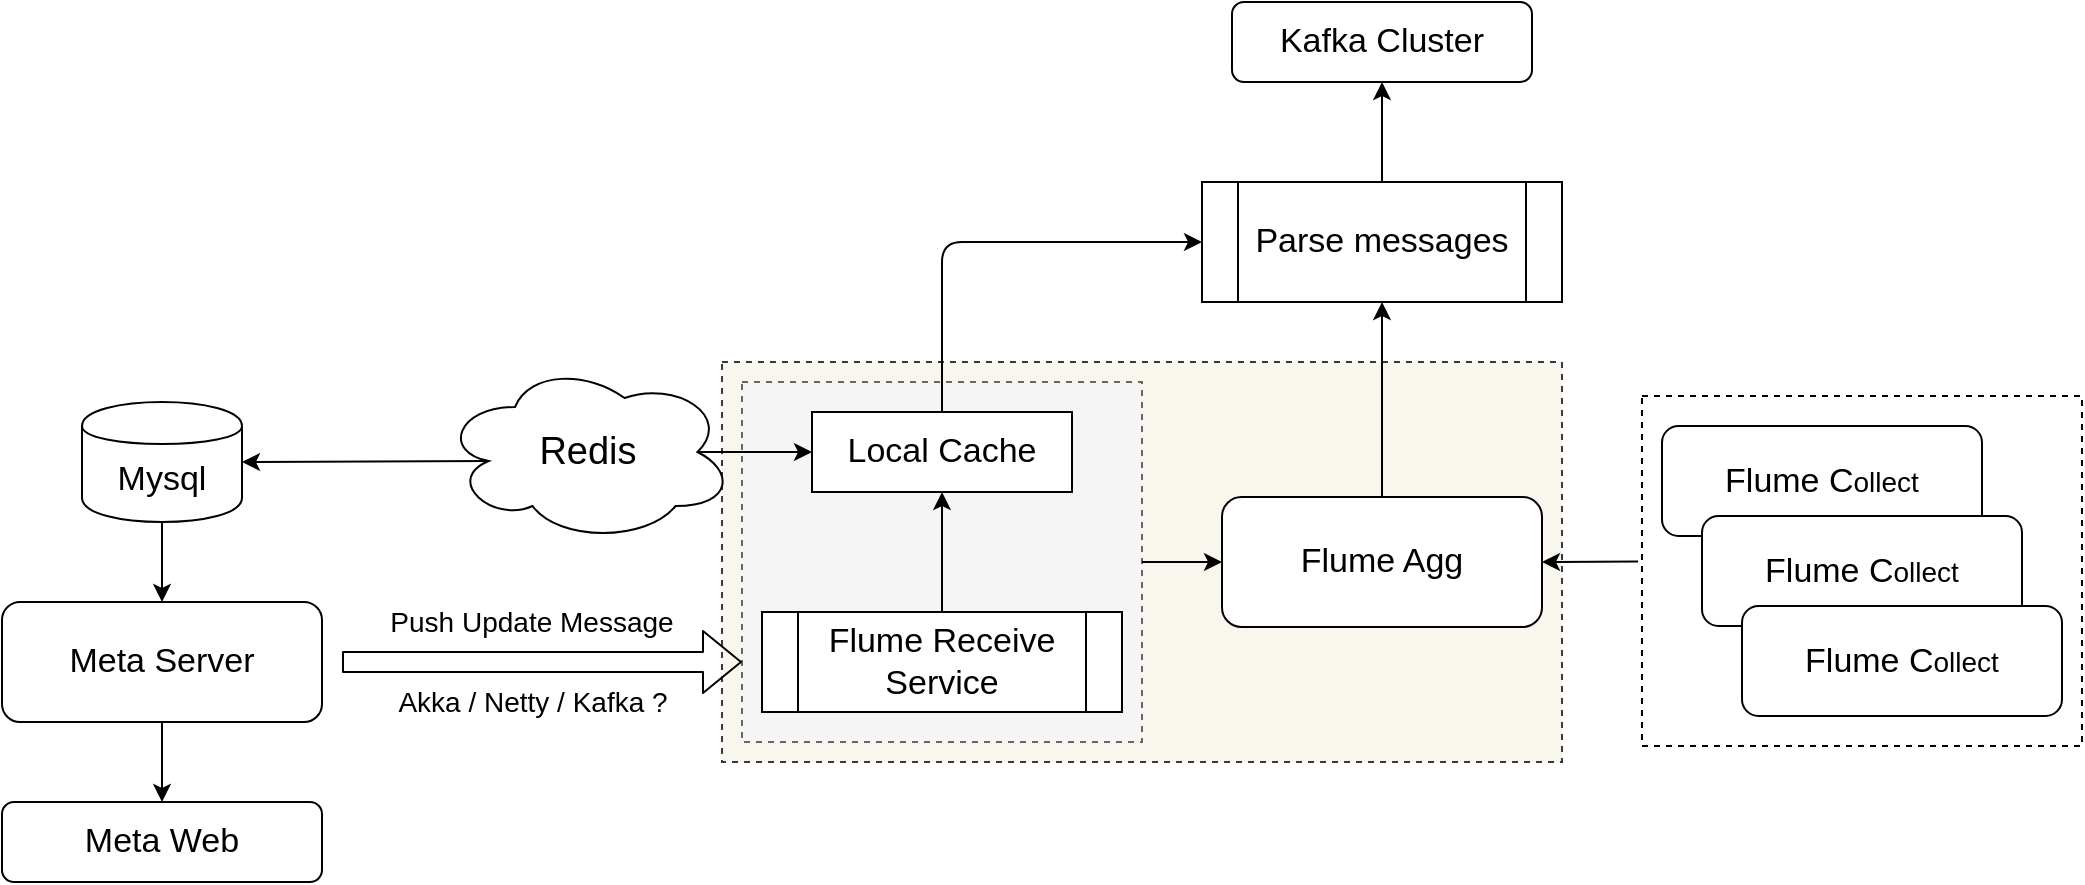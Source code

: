 <mxfile version="12.7.0" type="github"><diagram id="yXRP6ykE9Zgq0z46QH_n" name="第 1 页"><mxGraphModel dx="1094" dy="478" grid="1" gridSize="10" guides="1" tooltips="1" connect="1" arrows="1" fold="1" page="1" pageScale="1" pageWidth="1169" pageHeight="827" math="0" shadow="0"><root><mxCell id="0"/><mxCell id="1" parent="0"/><mxCell id="BBMCg_zlYiD1KF-w1dym-45" value="" style="rounded=0;whiteSpace=wrap;html=1;fillColor=#f9f7ed;dashed=1;strokeColor=#36393d;" vertex="1" parent="1"><mxGeometry x="430" y="270" width="420" height="200" as="geometry"/></mxCell><mxCell id="BBMCg_zlYiD1KF-w1dym-29" value="" style="rounded=0;whiteSpace=wrap;html=1;fillColor=#f5f5f5;dashed=1;strokeColor=#666666;fontColor=#333333;" vertex="1" parent="1"><mxGeometry x="440" y="280" width="200" height="180" as="geometry"/></mxCell><mxCell id="BBMCg_zlYiD1KF-w1dym-1" value="&lt;font style=&quot;font-size: 17px&quot;&gt;Meta Server&lt;/font&gt;" style="rounded=1;whiteSpace=wrap;html=1;" vertex="1" parent="1"><mxGeometry x="70" y="390" width="160" height="60" as="geometry"/></mxCell><mxCell id="BBMCg_zlYiD1KF-w1dym-2" value="&lt;font style=&quot;font-size: 17px&quot;&gt;Mysql&lt;/font&gt;" style="shape=cylinder;whiteSpace=wrap;html=1;boundedLbl=1;backgroundOutline=1;" vertex="1" parent="1"><mxGeometry x="110" y="290" width="80" height="60" as="geometry"/></mxCell><mxCell id="BBMCg_zlYiD1KF-w1dym-3" value="" style="endArrow=classic;html=1;entryX=0.5;entryY=0;entryDx=0;entryDy=0;" edge="1" parent="1" source="BBMCg_zlYiD1KF-w1dym-2" target="BBMCg_zlYiD1KF-w1dym-1"><mxGeometry width="50" height="50" relative="1" as="geometry"><mxPoint x="280" y="520" as="sourcePoint"/><mxPoint x="330" y="470" as="targetPoint"/></mxGeometry></mxCell><mxCell id="BBMCg_zlYiD1KF-w1dym-4" value="&lt;font style=&quot;font-size: 19px&quot;&gt;Redis&lt;/font&gt;" style="ellipse;shape=cloud;whiteSpace=wrap;html=1;" vertex="1" parent="1"><mxGeometry x="290" y="270" width="146" height="90" as="geometry"/></mxCell><mxCell id="BBMCg_zlYiD1KF-w1dym-19" value="&lt;font style=&quot;font-size: 17px&quot;&gt;Flume Receive Service&lt;/font&gt;" style="shape=process;whiteSpace=wrap;html=1;backgroundOutline=1;" vertex="1" parent="1"><mxGeometry x="450" y="395" width="180" height="50" as="geometry"/></mxCell><mxCell id="BBMCg_zlYiD1KF-w1dym-22" value="" style="shape=flexArrow;endArrow=classic;html=1;" edge="1" parent="1"><mxGeometry width="50" height="50" relative="1" as="geometry"><mxPoint x="240" y="420" as="sourcePoint"/><mxPoint x="440" y="420" as="targetPoint"/></mxGeometry></mxCell><mxCell id="BBMCg_zlYiD1KF-w1dym-23" value="" style="endArrow=classic;html=1;entryX=1;entryY=0.5;entryDx=0;entryDy=0;exitX=0.16;exitY=0.55;exitDx=0;exitDy=0;exitPerimeter=0;" edge="1" parent="1" source="BBMCg_zlYiD1KF-w1dym-4" target="BBMCg_zlYiD1KF-w1dym-2"><mxGeometry width="50" height="50" relative="1" as="geometry"><mxPoint x="280" y="410" as="sourcePoint"/><mxPoint x="330" y="360" as="targetPoint"/></mxGeometry></mxCell><mxCell id="BBMCg_zlYiD1KF-w1dym-24" value="&lt;font style=&quot;font-size: 14px&quot;&gt;Push Update Message&lt;/font&gt;" style="text;html=1;strokeColor=none;fillColor=none;align=center;verticalAlign=middle;whiteSpace=wrap;rounded=0;" vertex="1" parent="1"><mxGeometry x="250" y="390" width="170" height="20" as="geometry"/></mxCell><mxCell id="BBMCg_zlYiD1KF-w1dym-25" value="&lt;font style=&quot;font-size: 17px&quot;&gt;Local Cache&lt;/font&gt;" style="rounded=0;whiteSpace=wrap;html=1;" vertex="1" parent="1"><mxGeometry x="475" y="295" width="130" height="40" as="geometry"/></mxCell><mxCell id="BBMCg_zlYiD1KF-w1dym-26" value="" style="endArrow=classic;html=1;exitX=0.5;exitY=0;exitDx=0;exitDy=0;entryX=0.5;entryY=1;entryDx=0;entryDy=0;" edge="1" parent="1" source="BBMCg_zlYiD1KF-w1dym-19" target="BBMCg_zlYiD1KF-w1dym-25"><mxGeometry width="50" height="50" relative="1" as="geometry"><mxPoint x="590" y="400" as="sourcePoint"/><mxPoint x="640" y="350" as="targetPoint"/></mxGeometry></mxCell><mxCell id="BBMCg_zlYiD1KF-w1dym-27" value="" style="endArrow=classic;html=1;exitX=0.875;exitY=0.5;exitDx=0;exitDy=0;exitPerimeter=0;entryX=0;entryY=0.5;entryDx=0;entryDy=0;" edge="1" parent="1" source="BBMCg_zlYiD1KF-w1dym-4" target="BBMCg_zlYiD1KF-w1dym-25"><mxGeometry width="50" height="50" relative="1" as="geometry"><mxPoint x="450" y="400" as="sourcePoint"/><mxPoint x="500" y="350" as="targetPoint"/></mxGeometry></mxCell><mxCell id="BBMCg_zlYiD1KF-w1dym-30" value="&lt;font style=&quot;font-size: 14px&quot;&gt;Akka / Netty / Kafka ?&lt;/font&gt;" style="text;html=1;strokeColor=none;fillColor=none;align=center;verticalAlign=middle;whiteSpace=wrap;rounded=0;dashed=1;" vertex="1" parent="1"><mxGeometry x="257.5" y="430" width="155" height="20" as="geometry"/></mxCell><mxCell id="BBMCg_zlYiD1KF-w1dym-31" value="&lt;font style=&quot;font-size: 17px&quot;&gt;Meta Web&lt;/font&gt;" style="rounded=1;whiteSpace=wrap;html=1;" vertex="1" parent="1"><mxGeometry x="70" y="490" width="160" height="40" as="geometry"/></mxCell><mxCell id="BBMCg_zlYiD1KF-w1dym-32" value="" style="endArrow=classic;html=1;exitX=0.5;exitY=1;exitDx=0;exitDy=0;entryX=0.5;entryY=0;entryDx=0;entryDy=0;" edge="1" parent="1" source="BBMCg_zlYiD1KF-w1dym-1" target="BBMCg_zlYiD1KF-w1dym-31"><mxGeometry width="50" height="50" relative="1" as="geometry"><mxPoint x="280" y="520" as="sourcePoint"/><mxPoint x="330" y="470" as="targetPoint"/></mxGeometry></mxCell><mxCell id="BBMCg_zlYiD1KF-w1dym-7" value="&lt;font style=&quot;font-size: 17px&quot;&gt;Flume Agg&lt;/font&gt;" style="rounded=1;whiteSpace=wrap;html=1;" vertex="1" parent="1"><mxGeometry x="680" y="337.5" width="160" height="65" as="geometry"/></mxCell><mxCell id="BBMCg_zlYiD1KF-w1dym-33" value="" style="endArrow=classic;html=1;exitX=1;exitY=0.5;exitDx=0;exitDy=0;entryX=0;entryY=0.5;entryDx=0;entryDy=0;" edge="1" parent="1" source="BBMCg_zlYiD1KF-w1dym-29" target="BBMCg_zlYiD1KF-w1dym-7"><mxGeometry width="50" height="50" relative="1" as="geometry"><mxPoint x="730" y="480" as="sourcePoint"/><mxPoint x="780" y="430" as="targetPoint"/></mxGeometry></mxCell><mxCell id="BBMCg_zlYiD1KF-w1dym-40" value="" style="group" vertex="1" connectable="0" parent="1"><mxGeometry x="900" y="302" width="210" height="160" as="geometry"/></mxCell><mxCell id="BBMCg_zlYiD1KF-w1dym-38" value="" style="group" vertex="1" connectable="0" parent="BBMCg_zlYiD1KF-w1dym-40"><mxGeometry width="210" height="160" as="geometry"/></mxCell><mxCell id="BBMCg_zlYiD1KF-w1dym-34" value="&lt;font style=&quot;font-size: 17px&quot;&gt;Flume C&lt;/font&gt;&lt;span style=&quot;font-family: &amp;#34;microsoft yahei&amp;#34; , &amp;#34;arial&amp;#34; , &amp;#34;helvetica&amp;#34; , sans-serif ; font-size: 14px ; text-align: left ; background-color: rgb(255 , 255 , 255)&quot;&gt;ollect&lt;/span&gt;" style="rounded=1;whiteSpace=wrap;html=1;" vertex="1" parent="BBMCg_zlYiD1KF-w1dym-38"><mxGeometry width="160" height="55" as="geometry"/></mxCell><mxCell id="BBMCg_zlYiD1KF-w1dym-36" value="&lt;font style=&quot;font-size: 17px&quot;&gt;Flume C&lt;/font&gt;&lt;span style=&quot;font-family: &amp;#34;microsoft yahei&amp;#34; , &amp;#34;arial&amp;#34; , &amp;#34;helvetica&amp;#34; , sans-serif ; font-size: 14px ; text-align: left ; background-color: rgb(255 , 255 , 255)&quot;&gt;ollect&lt;/span&gt;" style="rounded=1;whiteSpace=wrap;html=1;" vertex="1" parent="BBMCg_zlYiD1KF-w1dym-38"><mxGeometry x="20" y="45" width="160" height="55" as="geometry"/></mxCell><mxCell id="BBMCg_zlYiD1KF-w1dym-37" value="&lt;font style=&quot;font-size: 17px&quot;&gt;Flume C&lt;/font&gt;&lt;span style=&quot;font-family: &amp;#34;microsoft yahei&amp;#34; , &amp;#34;arial&amp;#34; , &amp;#34;helvetica&amp;#34; , sans-serif ; font-size: 14px ; text-align: left ; background-color: rgb(255 , 255 , 255)&quot;&gt;ollect&lt;/span&gt;" style="rounded=1;whiteSpace=wrap;html=1;" vertex="1" parent="BBMCg_zlYiD1KF-w1dym-38"><mxGeometry x="40" y="90" width="160" height="55" as="geometry"/></mxCell><mxCell id="BBMCg_zlYiD1KF-w1dym-39" value="" style="rounded=0;whiteSpace=wrap;html=1;dashed=1;fillColor=none;" vertex="1" parent="BBMCg_zlYiD1KF-w1dym-38"><mxGeometry x="-10" y="-15" width="220" height="175" as="geometry"/></mxCell><mxCell id="BBMCg_zlYiD1KF-w1dym-41" value="" style="endArrow=classic;html=1;exitX=-0.009;exitY=0.473;exitDx=0;exitDy=0;exitPerimeter=0;entryX=1;entryY=0.5;entryDx=0;entryDy=0;" edge="1" parent="1" source="BBMCg_zlYiD1KF-w1dym-39" target="BBMCg_zlYiD1KF-w1dym-7"><mxGeometry width="50" height="50" relative="1" as="geometry"><mxPoint x="760" y="500" as="sourcePoint"/><mxPoint x="810" y="450" as="targetPoint"/></mxGeometry></mxCell><mxCell id="BBMCg_zlYiD1KF-w1dym-42" value="&lt;span style=&quot;font-family: &amp;#34;microsoft yahei&amp;#34; , &amp;#34;arial&amp;#34; , &amp;#34;helvetica&amp;#34; , sans-serif ; text-align: left ; white-space: normal ; background-color: rgb(255 , 255 , 255)&quot;&gt;&lt;font style=&quot;font-size: 17px&quot;&gt;Parse messages&lt;/font&gt;&lt;/span&gt;" style="shape=process;whiteSpace=wrap;html=1;backgroundOutline=1;fillColor=none;" vertex="1" parent="1"><mxGeometry x="670" y="180" width="180" height="60" as="geometry"/></mxCell><mxCell id="BBMCg_zlYiD1KF-w1dym-43" value="" style="endArrow=classic;html=1;entryX=0.5;entryY=1;entryDx=0;entryDy=0;" edge="1" parent="1" source="BBMCg_zlYiD1KF-w1dym-7" target="BBMCg_zlYiD1KF-w1dym-42"><mxGeometry width="50" height="50" relative="1" as="geometry"><mxPoint x="760" y="336" as="sourcePoint"/><mxPoint x="830" y="290" as="targetPoint"/></mxGeometry></mxCell><mxCell id="BBMCg_zlYiD1KF-w1dym-44" value="" style="edgeStyle=segmentEdgeStyle;endArrow=classic;html=1;exitX=0.5;exitY=0;exitDx=0;exitDy=0;entryX=0;entryY=0.5;entryDx=0;entryDy=0;" edge="1" parent="1" source="BBMCg_zlYiD1KF-w1dym-25" target="BBMCg_zlYiD1KF-w1dym-42"><mxGeometry width="50" height="50" relative="1" as="geometry"><mxPoint x="560" y="190" as="sourcePoint"/><mxPoint x="610" y="140" as="targetPoint"/><Array as="points"><mxPoint x="540" y="210"/></Array></mxGeometry></mxCell><mxCell id="BBMCg_zlYiD1KF-w1dym-47" value="&lt;font style=&quot;font-size: 17px&quot;&gt;Kafka Cluster&lt;/font&gt;" style="rounded=1;whiteSpace=wrap;html=1;fillColor=none;" vertex="1" parent="1"><mxGeometry x="685" y="90" width="150" height="40" as="geometry"/></mxCell><mxCell id="BBMCg_zlYiD1KF-w1dym-48" value="" style="endArrow=classic;html=1;exitX=0.5;exitY=0;exitDx=0;exitDy=0;" edge="1" parent="1" source="BBMCg_zlYiD1KF-w1dym-42" target="BBMCg_zlYiD1KF-w1dym-47"><mxGeometry width="50" height="50" relative="1" as="geometry"><mxPoint x="910" y="180" as="sourcePoint"/><mxPoint x="960" y="130" as="targetPoint"/></mxGeometry></mxCell></root></mxGraphModel></diagram></mxfile>